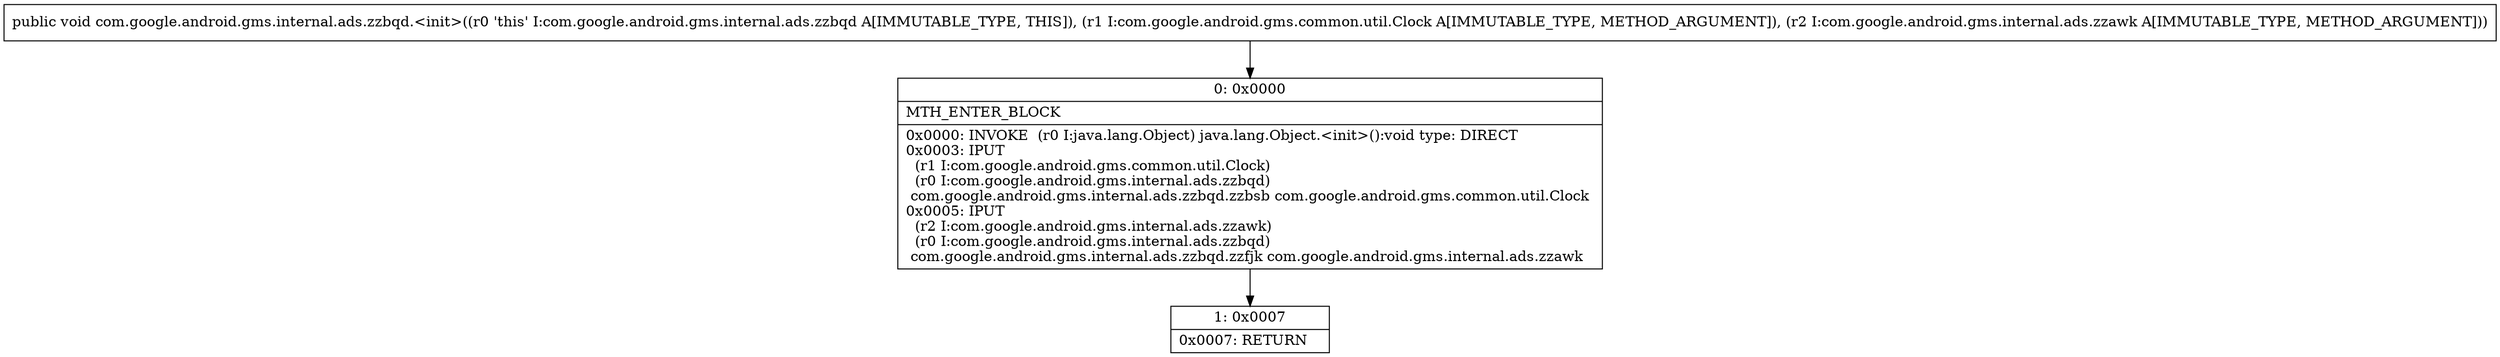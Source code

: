 digraph "CFG forcom.google.android.gms.internal.ads.zzbqd.\<init\>(Lcom\/google\/android\/gms\/common\/util\/Clock;Lcom\/google\/android\/gms\/internal\/ads\/zzawk;)V" {
Node_0 [shape=record,label="{0\:\ 0x0000|MTH_ENTER_BLOCK\l|0x0000: INVOKE  (r0 I:java.lang.Object) java.lang.Object.\<init\>():void type: DIRECT \l0x0003: IPUT  \l  (r1 I:com.google.android.gms.common.util.Clock)\l  (r0 I:com.google.android.gms.internal.ads.zzbqd)\l com.google.android.gms.internal.ads.zzbqd.zzbsb com.google.android.gms.common.util.Clock \l0x0005: IPUT  \l  (r2 I:com.google.android.gms.internal.ads.zzawk)\l  (r0 I:com.google.android.gms.internal.ads.zzbqd)\l com.google.android.gms.internal.ads.zzbqd.zzfjk com.google.android.gms.internal.ads.zzawk \l}"];
Node_1 [shape=record,label="{1\:\ 0x0007|0x0007: RETURN   \l}"];
MethodNode[shape=record,label="{public void com.google.android.gms.internal.ads.zzbqd.\<init\>((r0 'this' I:com.google.android.gms.internal.ads.zzbqd A[IMMUTABLE_TYPE, THIS]), (r1 I:com.google.android.gms.common.util.Clock A[IMMUTABLE_TYPE, METHOD_ARGUMENT]), (r2 I:com.google.android.gms.internal.ads.zzawk A[IMMUTABLE_TYPE, METHOD_ARGUMENT])) }"];
MethodNode -> Node_0;
Node_0 -> Node_1;
}

